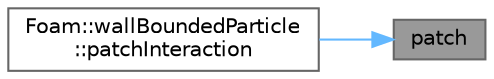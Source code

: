 digraph "patch"
{
 // LATEX_PDF_SIZE
  bgcolor="transparent";
  edge [fontname=Helvetica,fontsize=10,labelfontname=Helvetica,labelfontsize=10];
  node [fontname=Helvetica,fontsize=10,shape=box,height=0.2,width=0.4];
  rankdir="RL";
  Node1 [id="Node000001",label="patch",height=0.2,width=0.4,color="gray40", fillcolor="grey60", style="filled", fontcolor="black",tooltip=" "];
  Node1 -> Node2 [id="edge1_Node000001_Node000002",dir="back",color="steelblue1",style="solid",tooltip=" "];
  Node2 [id="Node000002",label="Foam::wallBoundedParticle\l::patchInteraction",height=0.2,width=0.4,color="grey40", fillcolor="white", style="filled",URL="$classFoam_1_1wallBoundedParticle.html#a67c1029628951466f5ffd7568d87f6b8",tooltip=" "];
}
